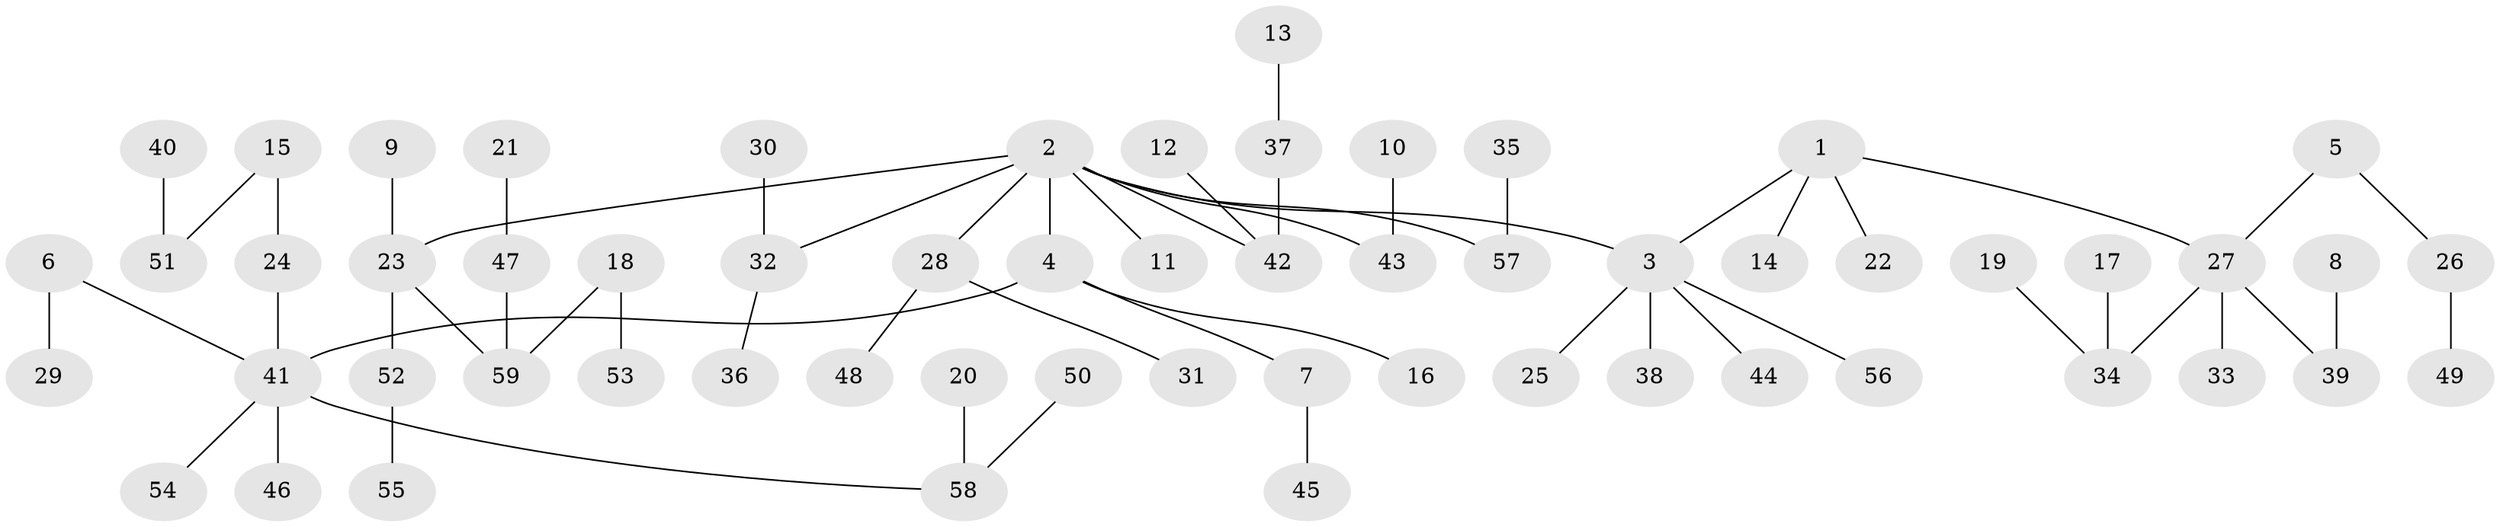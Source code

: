 // original degree distribution, {5: 0.0423728813559322, 4: 0.03389830508474576, 6: 0.025423728813559324, 3: 0.17796610169491525, 2: 0.2288135593220339, 1: 0.4915254237288136}
// Generated by graph-tools (version 1.1) at 2025/50/03/09/25 03:50:20]
// undirected, 59 vertices, 58 edges
graph export_dot {
graph [start="1"]
  node [color=gray90,style=filled];
  1;
  2;
  3;
  4;
  5;
  6;
  7;
  8;
  9;
  10;
  11;
  12;
  13;
  14;
  15;
  16;
  17;
  18;
  19;
  20;
  21;
  22;
  23;
  24;
  25;
  26;
  27;
  28;
  29;
  30;
  31;
  32;
  33;
  34;
  35;
  36;
  37;
  38;
  39;
  40;
  41;
  42;
  43;
  44;
  45;
  46;
  47;
  48;
  49;
  50;
  51;
  52;
  53;
  54;
  55;
  56;
  57;
  58;
  59;
  1 -- 3 [weight=1.0];
  1 -- 14 [weight=1.0];
  1 -- 22 [weight=1.0];
  1 -- 27 [weight=1.0];
  2 -- 3 [weight=1.0];
  2 -- 4 [weight=1.0];
  2 -- 11 [weight=1.0];
  2 -- 23 [weight=1.0];
  2 -- 28 [weight=1.0];
  2 -- 32 [weight=1.0];
  2 -- 42 [weight=1.0];
  2 -- 43 [weight=1.0];
  2 -- 57 [weight=1.0];
  3 -- 25 [weight=1.0];
  3 -- 38 [weight=1.0];
  3 -- 44 [weight=1.0];
  3 -- 56 [weight=1.0];
  4 -- 7 [weight=1.0];
  4 -- 16 [weight=1.0];
  4 -- 41 [weight=1.0];
  5 -- 26 [weight=1.0];
  5 -- 27 [weight=1.0];
  6 -- 29 [weight=1.0];
  6 -- 41 [weight=1.0];
  7 -- 45 [weight=1.0];
  8 -- 39 [weight=1.0];
  9 -- 23 [weight=1.0];
  10 -- 43 [weight=1.0];
  12 -- 42 [weight=1.0];
  13 -- 37 [weight=1.0];
  15 -- 24 [weight=1.0];
  15 -- 51 [weight=1.0];
  17 -- 34 [weight=1.0];
  18 -- 53 [weight=1.0];
  18 -- 59 [weight=1.0];
  19 -- 34 [weight=1.0];
  20 -- 58 [weight=1.0];
  21 -- 47 [weight=1.0];
  23 -- 52 [weight=1.0];
  23 -- 59 [weight=1.0];
  24 -- 41 [weight=1.0];
  26 -- 49 [weight=1.0];
  27 -- 33 [weight=1.0];
  27 -- 34 [weight=1.0];
  27 -- 39 [weight=1.0];
  28 -- 31 [weight=1.0];
  28 -- 48 [weight=1.0];
  30 -- 32 [weight=1.0];
  32 -- 36 [weight=1.0];
  35 -- 57 [weight=1.0];
  37 -- 42 [weight=1.0];
  40 -- 51 [weight=1.0];
  41 -- 46 [weight=1.0];
  41 -- 54 [weight=1.0];
  41 -- 58 [weight=1.0];
  47 -- 59 [weight=1.0];
  50 -- 58 [weight=1.0];
  52 -- 55 [weight=1.0];
}
